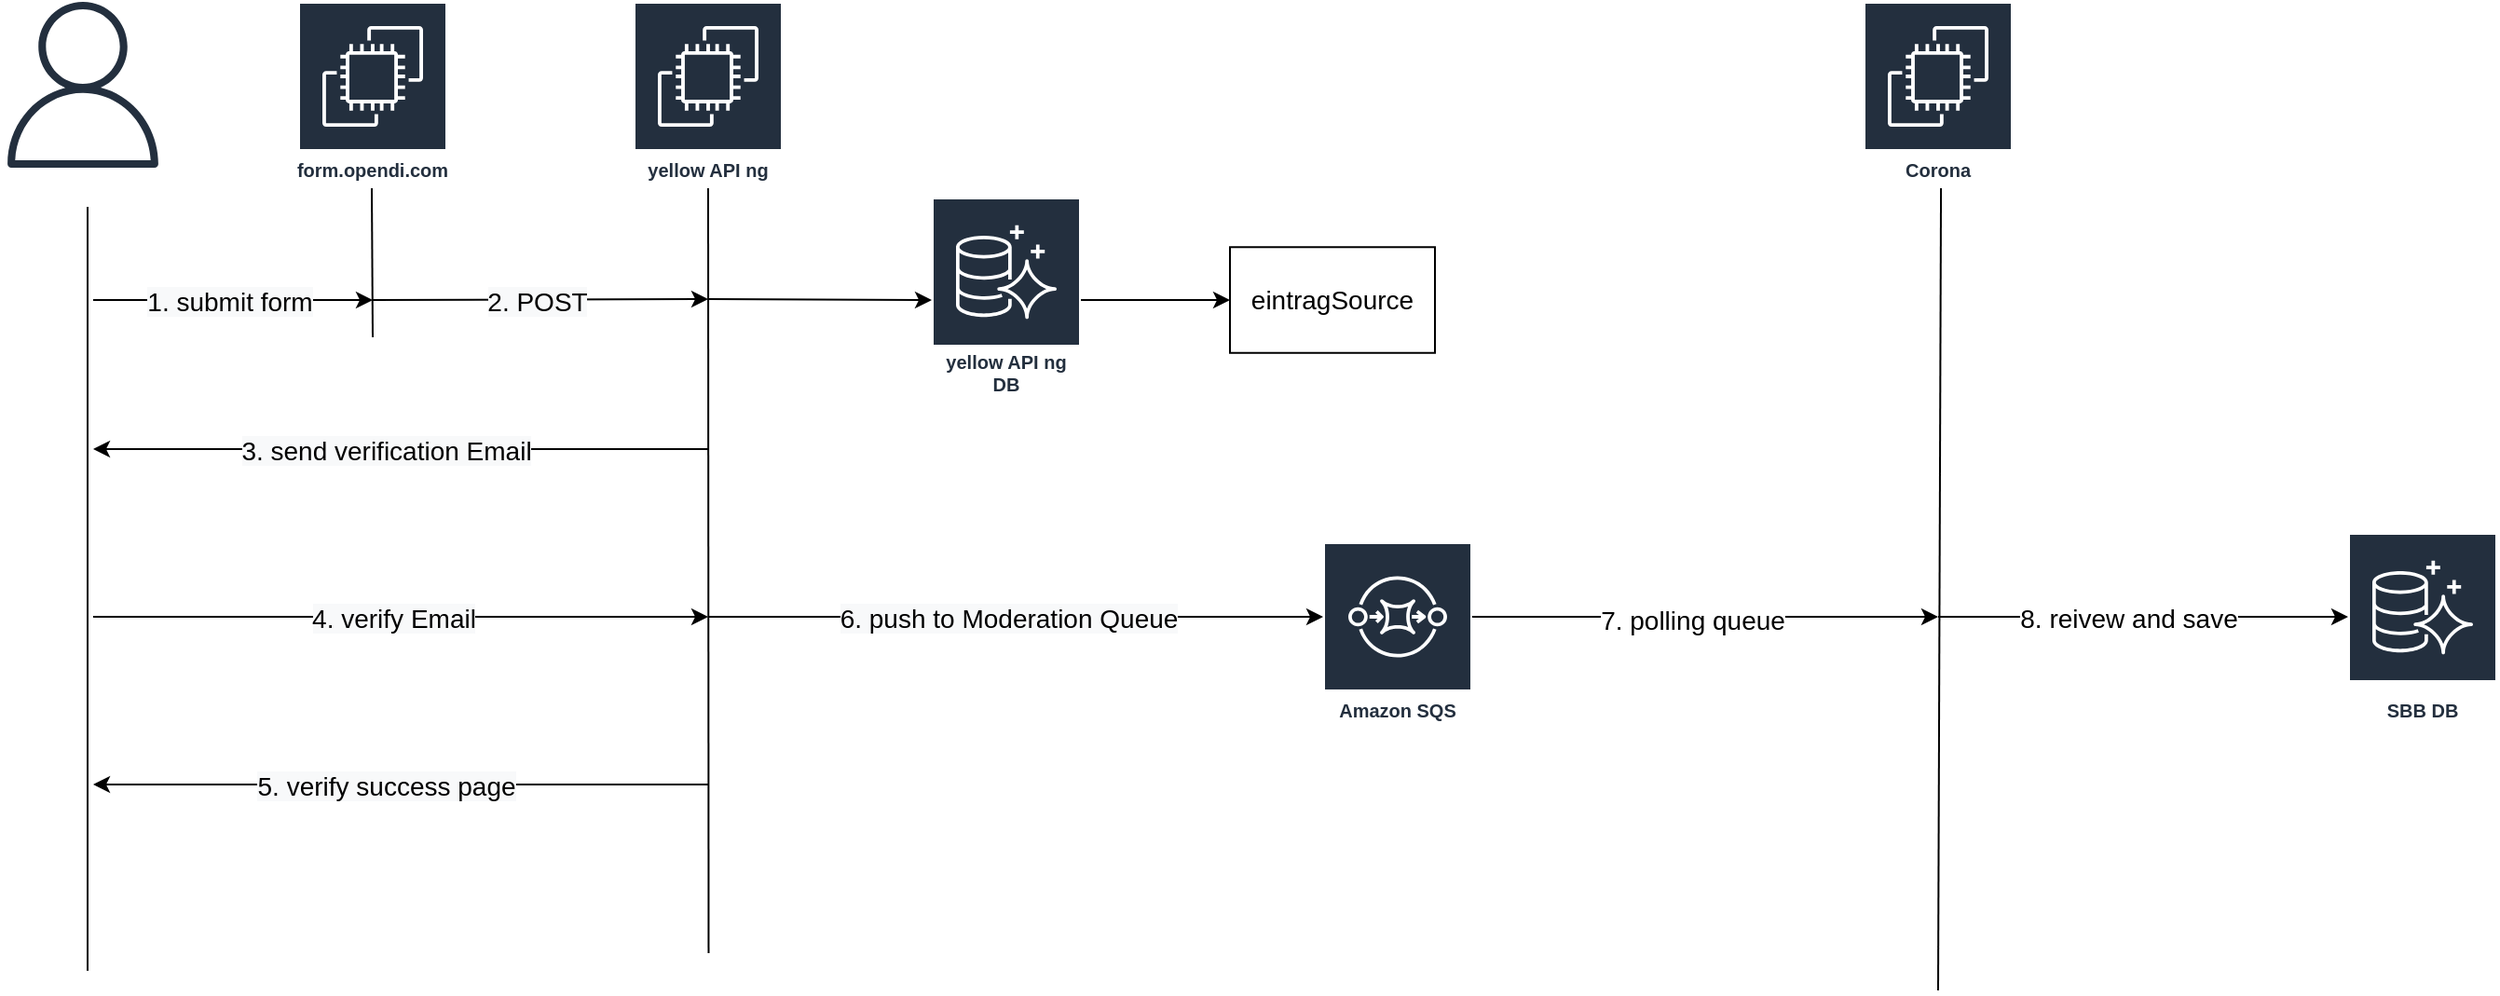 <mxfile version="14.2.7" type="github" pages="3">
  <diagram id="yYB73NOs23XYgVoK8Tbj" name="create listing">
    <mxGraphModel dx="1426" dy="733" grid="1" gridSize="10" guides="1" tooltips="1" connect="1" arrows="1" fold="1" page="1" pageScale="1" pageWidth="827" pageHeight="1169" math="0" shadow="0">
      <root>
        <mxCell id="0" />
        <mxCell id="1" parent="0" />
        <mxCell id="29iy6eKjMOHJ7e9zuqEV-38" value="eintragSource" style="rounded=0;whiteSpace=wrap;html=1;fontSize=14;" vertex="1" parent="1">
          <mxGeometry x="760" y="251.63" width="110" height="56.75" as="geometry" />
        </mxCell>
        <mxCell id="29iy6eKjMOHJ7e9zuqEV-58" value="Amazon SQS" style="outlineConnect=0;fontColor=#232F3E;gradientColor=none;strokeColor=#ffffff;fillColor=#232F3E;dashed=0;verticalLabelPosition=middle;verticalAlign=bottom;align=center;html=1;whiteSpace=wrap;fontSize=10;fontStyle=1;spacing=3;shape=mxgraph.aws4.productIcon;prIcon=mxgraph.aws4.sqs;" vertex="1" parent="1">
          <mxGeometry x="810" y="410" width="80" height="100" as="geometry" />
        </mxCell>
        <mxCell id="29iy6eKjMOHJ7e9zuqEV-68" value="" style="endArrow=none;html=1;fontSize=14;" edge="1" parent="1">
          <mxGeometry width="50" height="50" relative="1" as="geometry">
            <mxPoint x="147" y="640" as="sourcePoint" />
            <mxPoint x="147" y="230" as="targetPoint" />
          </mxGeometry>
        </mxCell>
        <mxCell id="29iy6eKjMOHJ7e9zuqEV-69" value="" style="endArrow=none;html=1;fontSize=14;" edge="1" parent="1">
          <mxGeometry width="50" height="50" relative="1" as="geometry">
            <mxPoint x="480.24" y="630.52" as="sourcePoint" />
            <mxPoint x="480" y="220" as="targetPoint" />
          </mxGeometry>
        </mxCell>
        <mxCell id="29iy6eKjMOHJ7e9zuqEV-70" value="" style="endArrow=classic;html=1;fontSize=14;" edge="1" parent="1">
          <mxGeometry width="50" height="50" relative="1" as="geometry">
            <mxPoint x="150" y="280" as="sourcePoint" />
            <mxPoint x="300" y="280" as="targetPoint" />
          </mxGeometry>
        </mxCell>
        <mxCell id="29iy6eKjMOHJ7e9zuqEV-71" value="&lt;span style=&quot;background-color: rgb(248 , 249 , 250)&quot;&gt;1. submit form&lt;/span&gt;" style="edgeLabel;html=1;align=center;verticalAlign=middle;resizable=0;points=[];fontSize=14;" vertex="1" connectable="0" parent="29iy6eKjMOHJ7e9zuqEV-70">
          <mxGeometry x="-0.025" y="-1" relative="1" as="geometry">
            <mxPoint as="offset" />
          </mxGeometry>
        </mxCell>
        <mxCell id="29iy6eKjMOHJ7e9zuqEV-72" value="" style="endArrow=classic;html=1;fontSize=14;" edge="1" parent="1">
          <mxGeometry width="50" height="50" relative="1" as="geometry">
            <mxPoint x="480" y="360" as="sourcePoint" />
            <mxPoint x="150" y="360" as="targetPoint" />
          </mxGeometry>
        </mxCell>
        <mxCell id="29iy6eKjMOHJ7e9zuqEV-73" value="&lt;span style=&quot;background-color: rgb(248 , 249 , 250)&quot;&gt;3. send verification Email&lt;/span&gt;" style="edgeLabel;html=1;align=center;verticalAlign=middle;resizable=0;points=[];fontSize=14;" vertex="1" connectable="0" parent="29iy6eKjMOHJ7e9zuqEV-72">
          <mxGeometry x="0.047" y="1" relative="1" as="geometry">
            <mxPoint as="offset" />
          </mxGeometry>
        </mxCell>
        <mxCell id="29iy6eKjMOHJ7e9zuqEV-75" value="" style="endArrow=classic;html=1;fontSize=14;" edge="1" parent="1">
          <mxGeometry width="50" height="50" relative="1" as="geometry">
            <mxPoint x="480" y="279.5" as="sourcePoint" />
            <mxPoint x="600" y="280" as="targetPoint" />
          </mxGeometry>
        </mxCell>
        <mxCell id="29iy6eKjMOHJ7e9zuqEV-77" value="" style="endArrow=classic;html=1;fontSize=14;" edge="1" parent="1">
          <mxGeometry width="50" height="50" relative="1" as="geometry">
            <mxPoint x="150" y="450" as="sourcePoint" />
            <mxPoint x="480" y="450" as="targetPoint" />
          </mxGeometry>
        </mxCell>
        <mxCell id="29iy6eKjMOHJ7e9zuqEV-78" value="&lt;span style=&quot;background-color: rgb(248 , 249 , 250)&quot;&gt;4. verify Email&lt;/span&gt;" style="edgeLabel;html=1;align=center;verticalAlign=middle;resizable=0;points=[];fontSize=14;" vertex="1" connectable="0" parent="29iy6eKjMOHJ7e9zuqEV-77">
          <mxGeometry x="-0.025" y="-1" relative="1" as="geometry">
            <mxPoint as="offset" />
          </mxGeometry>
        </mxCell>
        <mxCell id="29iy6eKjMOHJ7e9zuqEV-83" value="" style="endArrow=none;html=1;fontSize=14;" edge="1" parent="1">
          <mxGeometry width="50" height="50" relative="1" as="geometry">
            <mxPoint x="1140" y="650.52" as="sourcePoint" />
            <mxPoint x="1141.536" y="219.999" as="targetPoint" />
          </mxGeometry>
        </mxCell>
        <mxCell id="29iy6eKjMOHJ7e9zuqEV-84" value="" style="endArrow=classic;html=1;fontSize=14;" edge="1" parent="1">
          <mxGeometry width="50" height="50" relative="1" as="geometry">
            <mxPoint x="890" y="450" as="sourcePoint" />
            <mxPoint x="1140" y="450" as="targetPoint" />
            <Array as="points" />
          </mxGeometry>
        </mxCell>
        <mxCell id="29iy6eKjMOHJ7e9zuqEV-85" value="7. polling queue" style="edgeLabel;html=1;align=center;verticalAlign=middle;resizable=0;points=[];fontSize=14;" vertex="1" connectable="0" parent="29iy6eKjMOHJ7e9zuqEV-84">
          <mxGeometry x="-0.061" y="-2" relative="1" as="geometry">
            <mxPoint as="offset" />
          </mxGeometry>
        </mxCell>
        <mxCell id="29iy6eKjMOHJ7e9zuqEV-86" value="" style="endArrow=classic;html=1;fontSize=14;entryX=0;entryY=0.5;entryDx=0;entryDy=0;" edge="1" parent="1">
          <mxGeometry width="50" height="50" relative="1" as="geometry">
            <mxPoint x="1140" y="450" as="sourcePoint" />
            <mxPoint x="1360" y="450" as="targetPoint" />
          </mxGeometry>
        </mxCell>
        <mxCell id="29iy6eKjMOHJ7e9zuqEV-87" value="8. reivew and save" style="edgeLabel;html=1;align=center;verticalAlign=middle;resizable=0;points=[];fontSize=14;" vertex="1" connectable="0" parent="29iy6eKjMOHJ7e9zuqEV-86">
          <mxGeometry x="-0.073" y="-1" relative="1" as="geometry">
            <mxPoint as="offset" />
          </mxGeometry>
        </mxCell>
        <mxCell id="29iy6eKjMOHJ7e9zuqEV-89" value="yellow API ng" style="outlineConnect=0;fontColor=#232F3E;gradientColor=none;strokeColor=#ffffff;fillColor=#232F3E;dashed=0;verticalLabelPosition=middle;verticalAlign=bottom;align=center;html=1;whiteSpace=wrap;fontSize=10;fontStyle=1;spacing=3;shape=mxgraph.aws4.productIcon;prIcon=mxgraph.aws4.ec2;" vertex="1" parent="1">
          <mxGeometry x="440" y="120" width="80" height="100" as="geometry" />
        </mxCell>
        <mxCell id="29iy6eKjMOHJ7e9zuqEV-90" value="Corona" style="outlineConnect=0;fontColor=#232F3E;gradientColor=none;strokeColor=#ffffff;fillColor=#232F3E;dashed=0;verticalLabelPosition=middle;verticalAlign=bottom;align=center;html=1;whiteSpace=wrap;fontSize=10;fontStyle=1;spacing=3;shape=mxgraph.aws4.productIcon;prIcon=mxgraph.aws4.ec2;" vertex="1" parent="1">
          <mxGeometry x="1100" y="120" width="80" height="100" as="geometry" />
        </mxCell>
        <mxCell id="29iy6eKjMOHJ7e9zuqEV-95" style="edgeStyle=orthogonalEdgeStyle;rounded=0;orthogonalLoop=1;jettySize=auto;html=1;fontSize=14;" edge="1" parent="1" source="29iy6eKjMOHJ7e9zuqEV-91">
          <mxGeometry relative="1" as="geometry">
            <mxPoint x="760" y="280" as="targetPoint" />
          </mxGeometry>
        </mxCell>
        <mxCell id="29iy6eKjMOHJ7e9zuqEV-91" value="yellow API ng&lt;br&gt;DB" style="outlineConnect=0;fontColor=#232F3E;gradientColor=none;strokeColor=#ffffff;fillColor=#232F3E;dashed=0;verticalLabelPosition=middle;verticalAlign=bottom;align=center;html=1;whiteSpace=wrap;fontSize=10;fontStyle=1;spacing=3;shape=mxgraph.aws4.productIcon;prIcon=mxgraph.aws4.aurora;" vertex="1" parent="1">
          <mxGeometry x="600" y="225" width="80" height="110" as="geometry" />
        </mxCell>
        <mxCell id="29iy6eKjMOHJ7e9zuqEV-92" value="SBB DB&lt;br&gt;" style="outlineConnect=0;fontColor=#232F3E;gradientColor=none;strokeColor=#ffffff;fillColor=#232F3E;dashed=0;verticalLabelPosition=middle;verticalAlign=bottom;align=center;html=1;whiteSpace=wrap;fontSize=10;fontStyle=1;spacing=3;shape=mxgraph.aws4.productIcon;prIcon=mxgraph.aws4.aurora;" vertex="1" parent="1">
          <mxGeometry x="1360" y="405" width="80" height="105" as="geometry" />
        </mxCell>
        <mxCell id="29iy6eKjMOHJ7e9zuqEV-97" value="" style="outlineConnect=0;fontColor=#232F3E;gradientColor=none;fillColor=#232F3E;strokeColor=none;dashed=0;verticalLabelPosition=bottom;verticalAlign=top;align=center;html=1;fontSize=12;fontStyle=0;aspect=fixed;pointerEvents=1;shape=mxgraph.aws4.user;" vertex="1" parent="1">
          <mxGeometry x="100" y="120" width="89" height="89" as="geometry" />
        </mxCell>
        <mxCell id="29iy6eKjMOHJ7e9zuqEV-99" value="" style="endArrow=classic;html=1;fontSize=14;" edge="1" parent="1">
          <mxGeometry width="50" height="50" relative="1" as="geometry">
            <mxPoint x="480" y="450" as="sourcePoint" />
            <mxPoint x="810" y="450" as="targetPoint" />
          </mxGeometry>
        </mxCell>
        <mxCell id="29iy6eKjMOHJ7e9zuqEV-100" value="&lt;span style=&quot;background-color: rgb(248 , 249 , 250)&quot;&gt;6. push to Moderation Queue&lt;/span&gt;" style="edgeLabel;html=1;align=center;verticalAlign=middle;resizable=0;points=[];fontSize=14;" vertex="1" connectable="0" parent="29iy6eKjMOHJ7e9zuqEV-99">
          <mxGeometry x="-0.025" y="-1" relative="1" as="geometry">
            <mxPoint as="offset" />
          </mxGeometry>
        </mxCell>
        <mxCell id="6OBVP7bG5WuFg9oPpn8a-1" value="form.opendi.com" style="outlineConnect=0;fontColor=#232F3E;gradientColor=none;strokeColor=#ffffff;fillColor=#232F3E;dashed=0;verticalLabelPosition=middle;verticalAlign=bottom;align=center;html=1;whiteSpace=wrap;fontSize=10;fontStyle=1;spacing=3;shape=mxgraph.aws4.productIcon;prIcon=mxgraph.aws4.ec2;" vertex="1" parent="1">
          <mxGeometry x="260" y="120" width="80" height="100" as="geometry" />
        </mxCell>
        <mxCell id="6OBVP7bG5WuFg9oPpn8a-2" value="" style="endArrow=none;html=1;fontSize=14;" edge="1" parent="1">
          <mxGeometry width="50" height="50" relative="1" as="geometry">
            <mxPoint x="300" y="300" as="sourcePoint" />
            <mxPoint x="299.5" y="220" as="targetPoint" />
          </mxGeometry>
        </mxCell>
        <mxCell id="6OBVP7bG5WuFg9oPpn8a-3" value="" style="endArrow=classic;html=1;fontSize=14;" edge="1" parent="1">
          <mxGeometry width="50" height="50" relative="1" as="geometry">
            <mxPoint x="300" y="280" as="sourcePoint" />
            <mxPoint x="480" y="279.5" as="targetPoint" />
          </mxGeometry>
        </mxCell>
        <mxCell id="6OBVP7bG5WuFg9oPpn8a-4" value="&lt;span style=&quot;background-color: rgb(248 , 249 , 250)&quot;&gt;2. POST&lt;/span&gt;" style="edgeLabel;html=1;align=center;verticalAlign=middle;resizable=0;points=[];fontSize=14;" vertex="1" connectable="0" parent="6OBVP7bG5WuFg9oPpn8a-3">
          <mxGeometry x="-0.025" y="-1" relative="1" as="geometry">
            <mxPoint as="offset" />
          </mxGeometry>
        </mxCell>
        <mxCell id="jyJPDlNUBN5IfFk0OdBz-1" value="" style="endArrow=classic;html=1;fontSize=14;" edge="1" parent="1">
          <mxGeometry width="50" height="50" relative="1" as="geometry">
            <mxPoint x="480" y="540" as="sourcePoint" />
            <mxPoint x="150" y="540" as="targetPoint" />
          </mxGeometry>
        </mxCell>
        <mxCell id="jyJPDlNUBN5IfFk0OdBz-2" value="&lt;span style=&quot;background-color: rgb(248 , 249 , 250)&quot;&gt;5. verify success page&lt;/span&gt;" style="edgeLabel;html=1;align=center;verticalAlign=middle;resizable=0;points=[];fontSize=14;" vertex="1" connectable="0" parent="jyJPDlNUBN5IfFk0OdBz-1">
          <mxGeometry x="0.047" y="1" relative="1" as="geometry">
            <mxPoint as="offset" />
          </mxGeometry>
        </mxCell>
      </root>
    </mxGraphModel>
  </diagram>
  <diagram id="XCCkUKaKYrXGj7cL13US" name="update listing">
    <mxGraphModel dx="1426" dy="733" grid="1" gridSize="10" guides="1" tooltips="1" connect="1" arrows="1" fold="1" page="1" pageScale="1" pageWidth="1169" pageHeight="827" math="0" shadow="0">
      <root>
        <mxCell id="cihRIHrK0_mQT5GuLF_U-0" />
        <mxCell id="cihRIHrK0_mQT5GuLF_U-1" parent="cihRIHrK0_mQT5GuLF_U-0" />
        <mxCell id="F1PyZS6dUZNqGC6SLh-R-0" value="eintragSource" style="rounded=0;whiteSpace=wrap;html=1;fontSize=14;" vertex="1" parent="cihRIHrK0_mQT5GuLF_U-1">
          <mxGeometry x="760" y="209" width="110" height="56.75" as="geometry" />
        </mxCell>
        <mxCell id="F1PyZS6dUZNqGC6SLh-R-1" value="Amazon SQS" style="outlineConnect=0;fontColor=#232F3E;gradientColor=none;strokeColor=#ffffff;fillColor=#232F3E;dashed=0;verticalLabelPosition=middle;verticalAlign=bottom;align=center;html=1;whiteSpace=wrap;fontSize=10;fontStyle=1;spacing=3;shape=mxgraph.aws4.productIcon;prIcon=mxgraph.aws4.sqs;" vertex="1" parent="cihRIHrK0_mQT5GuLF_U-1">
          <mxGeometry x="810" y="410" width="80" height="100" as="geometry" />
        </mxCell>
        <mxCell id="F1PyZS6dUZNqGC6SLh-R-2" value="" style="endArrow=none;html=1;fontSize=14;" edge="1" parent="cihRIHrK0_mQT5GuLF_U-1">
          <mxGeometry width="50" height="50" relative="1" as="geometry">
            <mxPoint x="147" y="640" as="sourcePoint" />
            <mxPoint x="147" y="230" as="targetPoint" />
          </mxGeometry>
        </mxCell>
        <mxCell id="F1PyZS6dUZNqGC6SLh-R-3" value="" style="endArrow=none;html=1;fontSize=14;" edge="1" parent="cihRIHrK0_mQT5GuLF_U-1">
          <mxGeometry width="50" height="50" relative="1" as="geometry">
            <mxPoint x="480.24" y="630.52" as="sourcePoint" />
            <mxPoint x="480" y="220" as="targetPoint" />
          </mxGeometry>
        </mxCell>
        <mxCell id="F1PyZS6dUZNqGC6SLh-R-4" value="" style="endArrow=classic;html=1;fontSize=14;" edge="1" parent="cihRIHrK0_mQT5GuLF_U-1">
          <mxGeometry width="50" height="50" relative="1" as="geometry">
            <mxPoint x="150" y="280" as="sourcePoint" />
            <mxPoint x="300" y="280" as="targetPoint" />
          </mxGeometry>
        </mxCell>
        <mxCell id="F1PyZS6dUZNqGC6SLh-R-5" value="&lt;span style=&quot;background-color: rgb(248 , 249 , 250)&quot;&gt;1. submit form&lt;/span&gt;" style="edgeLabel;html=1;align=center;verticalAlign=middle;resizable=0;points=[];fontSize=14;" vertex="1" connectable="0" parent="F1PyZS6dUZNqGC6SLh-R-4">
          <mxGeometry x="-0.025" y="-1" relative="1" as="geometry">
            <mxPoint as="offset" />
          </mxGeometry>
        </mxCell>
        <mxCell id="F1PyZS6dUZNqGC6SLh-R-6" value="" style="endArrow=classic;html=1;fontSize=14;" edge="1" parent="cihRIHrK0_mQT5GuLF_U-1">
          <mxGeometry width="50" height="50" relative="1" as="geometry">
            <mxPoint x="480" y="360" as="sourcePoint" />
            <mxPoint x="150" y="360" as="targetPoint" />
          </mxGeometry>
        </mxCell>
        <mxCell id="F1PyZS6dUZNqGC6SLh-R-7" value="&lt;span style=&quot;background-color: rgb(248 , 249 , 250)&quot;&gt;3. send verification Email&lt;/span&gt;" style="edgeLabel;html=1;align=center;verticalAlign=middle;resizable=0;points=[];fontSize=14;" vertex="1" connectable="0" parent="F1PyZS6dUZNqGC6SLh-R-6">
          <mxGeometry x="0.047" y="1" relative="1" as="geometry">
            <mxPoint as="offset" />
          </mxGeometry>
        </mxCell>
        <mxCell id="F1PyZS6dUZNqGC6SLh-R-8" value="" style="endArrow=classic;html=1;fontSize=14;" edge="1" parent="cihRIHrK0_mQT5GuLF_U-1">
          <mxGeometry width="50" height="50" relative="1" as="geometry">
            <mxPoint x="480" y="279.5" as="sourcePoint" />
            <mxPoint x="600" y="280" as="targetPoint" />
          </mxGeometry>
        </mxCell>
        <mxCell id="F1PyZS6dUZNqGC6SLh-R-9" value="" style="endArrow=classic;html=1;fontSize=14;" edge="1" parent="cihRIHrK0_mQT5GuLF_U-1">
          <mxGeometry width="50" height="50" relative="1" as="geometry">
            <mxPoint x="150" y="450" as="sourcePoint" />
            <mxPoint x="480" y="450" as="targetPoint" />
          </mxGeometry>
        </mxCell>
        <mxCell id="F1PyZS6dUZNqGC6SLh-R-10" value="&lt;span style=&quot;background-color: rgb(248 , 249 , 250)&quot;&gt;4. verify Email&lt;/span&gt;" style="edgeLabel;html=1;align=center;verticalAlign=middle;resizable=0;points=[];fontSize=14;" vertex="1" connectable="0" parent="F1PyZS6dUZNqGC6SLh-R-9">
          <mxGeometry x="-0.025" y="-1" relative="1" as="geometry">
            <mxPoint as="offset" />
          </mxGeometry>
        </mxCell>
        <mxCell id="F1PyZS6dUZNqGC6SLh-R-11" value="" style="endArrow=none;html=1;fontSize=14;" edge="1" parent="cihRIHrK0_mQT5GuLF_U-1">
          <mxGeometry width="50" height="50" relative="1" as="geometry">
            <mxPoint x="1140" y="650.52" as="sourcePoint" />
            <mxPoint x="1141.536" y="219.999" as="targetPoint" />
          </mxGeometry>
        </mxCell>
        <mxCell id="F1PyZS6dUZNqGC6SLh-R-12" value="" style="endArrow=classic;html=1;fontSize=14;" edge="1" parent="cihRIHrK0_mQT5GuLF_U-1">
          <mxGeometry width="50" height="50" relative="1" as="geometry">
            <mxPoint x="890" y="450" as="sourcePoint" />
            <mxPoint x="1140" y="450" as="targetPoint" />
            <Array as="points" />
          </mxGeometry>
        </mxCell>
        <mxCell id="F1PyZS6dUZNqGC6SLh-R-13" value="7. polling queue" style="edgeLabel;html=1;align=center;verticalAlign=middle;resizable=0;points=[];fontSize=14;" vertex="1" connectable="0" parent="F1PyZS6dUZNqGC6SLh-R-12">
          <mxGeometry x="-0.061" y="-2" relative="1" as="geometry">
            <mxPoint as="offset" />
          </mxGeometry>
        </mxCell>
        <mxCell id="F1PyZS6dUZNqGC6SLh-R-14" value="" style="endArrow=classic;html=1;fontSize=14;entryX=0;entryY=0.5;entryDx=0;entryDy=0;" edge="1" parent="cihRIHrK0_mQT5GuLF_U-1">
          <mxGeometry width="50" height="50" relative="1" as="geometry">
            <mxPoint x="1140" y="450" as="sourcePoint" />
            <mxPoint x="1360" y="450" as="targetPoint" />
          </mxGeometry>
        </mxCell>
        <mxCell id="F1PyZS6dUZNqGC6SLh-R-15" value="8. reivew and save" style="edgeLabel;html=1;align=center;verticalAlign=middle;resizable=0;points=[];fontSize=14;" vertex="1" connectable="0" parent="F1PyZS6dUZNqGC6SLh-R-14">
          <mxGeometry x="-0.073" y="-1" relative="1" as="geometry">
            <mxPoint as="offset" />
          </mxGeometry>
        </mxCell>
        <mxCell id="F1PyZS6dUZNqGC6SLh-R-16" value="yellow API ng" style="outlineConnect=0;fontColor=#232F3E;gradientColor=none;strokeColor=#ffffff;fillColor=#232F3E;dashed=0;verticalLabelPosition=middle;verticalAlign=bottom;align=center;html=1;whiteSpace=wrap;fontSize=10;fontStyle=1;spacing=3;shape=mxgraph.aws4.productIcon;prIcon=mxgraph.aws4.ec2;" vertex="1" parent="cihRIHrK0_mQT5GuLF_U-1">
          <mxGeometry x="440" y="120" width="80" height="100" as="geometry" />
        </mxCell>
        <mxCell id="F1PyZS6dUZNqGC6SLh-R-17" value="Corona" style="outlineConnect=0;fontColor=#232F3E;gradientColor=none;strokeColor=#ffffff;fillColor=#232F3E;dashed=0;verticalLabelPosition=middle;verticalAlign=bottom;align=center;html=1;whiteSpace=wrap;fontSize=10;fontStyle=1;spacing=3;shape=mxgraph.aws4.productIcon;prIcon=mxgraph.aws4.ec2;" vertex="1" parent="cihRIHrK0_mQT5GuLF_U-1">
          <mxGeometry x="1100" y="120" width="80" height="100" as="geometry" />
        </mxCell>
        <mxCell id="F1PyZS6dUZNqGC6SLh-R-18" style="edgeStyle=orthogonalEdgeStyle;rounded=0;orthogonalLoop=1;jettySize=auto;html=1;fontSize=14;" edge="1" parent="cihRIHrK0_mQT5GuLF_U-1" source="F1PyZS6dUZNqGC6SLh-R-19">
          <mxGeometry relative="1" as="geometry">
            <mxPoint x="760" y="280" as="targetPoint" />
          </mxGeometry>
        </mxCell>
        <mxCell id="F1PyZS6dUZNqGC6SLh-R-19" value="yellow API ng&lt;br&gt;DB" style="outlineConnect=0;fontColor=#232F3E;gradientColor=none;strokeColor=#ffffff;fillColor=#232F3E;dashed=0;verticalLabelPosition=middle;verticalAlign=bottom;align=center;html=1;whiteSpace=wrap;fontSize=10;fontStyle=1;spacing=3;shape=mxgraph.aws4.productIcon;prIcon=mxgraph.aws4.aurora;" vertex="1" parent="cihRIHrK0_mQT5GuLF_U-1">
          <mxGeometry x="600" y="225" width="80" height="110" as="geometry" />
        </mxCell>
        <mxCell id="F1PyZS6dUZNqGC6SLh-R-20" value="SBB DB&lt;br&gt;" style="outlineConnect=0;fontColor=#232F3E;gradientColor=none;strokeColor=#ffffff;fillColor=#232F3E;dashed=0;verticalLabelPosition=middle;verticalAlign=bottom;align=center;html=1;whiteSpace=wrap;fontSize=10;fontStyle=1;spacing=3;shape=mxgraph.aws4.productIcon;prIcon=mxgraph.aws4.aurora;" vertex="1" parent="cihRIHrK0_mQT5GuLF_U-1">
          <mxGeometry x="1360" y="405" width="80" height="105" as="geometry" />
        </mxCell>
        <mxCell id="F1PyZS6dUZNqGC6SLh-R-21" value="" style="outlineConnect=0;fontColor=#232F3E;gradientColor=none;fillColor=#232F3E;strokeColor=none;dashed=0;verticalLabelPosition=bottom;verticalAlign=top;align=center;html=1;fontSize=12;fontStyle=0;aspect=fixed;pointerEvents=1;shape=mxgraph.aws4.user;" vertex="1" parent="cihRIHrK0_mQT5GuLF_U-1">
          <mxGeometry x="100" y="120" width="89" height="89" as="geometry" />
        </mxCell>
        <mxCell id="F1PyZS6dUZNqGC6SLh-R-22" value="" style="endArrow=classic;html=1;fontSize=14;" edge="1" parent="cihRIHrK0_mQT5GuLF_U-1">
          <mxGeometry width="50" height="50" relative="1" as="geometry">
            <mxPoint x="480" y="450" as="sourcePoint" />
            <mxPoint x="810" y="450" as="targetPoint" />
          </mxGeometry>
        </mxCell>
        <mxCell id="F1PyZS6dUZNqGC6SLh-R-23" value="&lt;span style=&quot;background-color: rgb(248 , 249 , 250)&quot;&gt;6. push to Moderation Queue&lt;/span&gt;" style="edgeLabel;html=1;align=center;verticalAlign=middle;resizable=0;points=[];fontSize=14;" vertex="1" connectable="0" parent="F1PyZS6dUZNqGC6SLh-R-22">
          <mxGeometry x="-0.025" y="-1" relative="1" as="geometry">
            <mxPoint as="offset" />
          </mxGeometry>
        </mxCell>
        <mxCell id="F1PyZS6dUZNqGC6SLh-R-24" value="form.opendi.com" style="outlineConnect=0;fontColor=#232F3E;gradientColor=none;strokeColor=#ffffff;fillColor=#232F3E;dashed=0;verticalLabelPosition=middle;verticalAlign=bottom;align=center;html=1;whiteSpace=wrap;fontSize=10;fontStyle=1;spacing=3;shape=mxgraph.aws4.productIcon;prIcon=mxgraph.aws4.ec2;" vertex="1" parent="cihRIHrK0_mQT5GuLF_U-1">
          <mxGeometry x="260" y="120" width="80" height="100" as="geometry" />
        </mxCell>
        <mxCell id="F1PyZS6dUZNqGC6SLh-R-25" value="" style="endArrow=none;html=1;fontSize=14;" edge="1" parent="cihRIHrK0_mQT5GuLF_U-1">
          <mxGeometry width="50" height="50" relative="1" as="geometry">
            <mxPoint x="300" y="300" as="sourcePoint" />
            <mxPoint x="299.5" y="220" as="targetPoint" />
          </mxGeometry>
        </mxCell>
        <mxCell id="F1PyZS6dUZNqGC6SLh-R-26" value="" style="endArrow=classic;html=1;fontSize=14;" edge="1" parent="cihRIHrK0_mQT5GuLF_U-1">
          <mxGeometry width="50" height="50" relative="1" as="geometry">
            <mxPoint x="300" y="280" as="sourcePoint" />
            <mxPoint x="480" y="279.5" as="targetPoint" />
          </mxGeometry>
        </mxCell>
        <mxCell id="F1PyZS6dUZNqGC6SLh-R-27" value="&lt;span style=&quot;background-color: rgb(248 , 249 , 250)&quot;&gt;2. PUT&lt;/span&gt;" style="edgeLabel;html=1;align=center;verticalAlign=middle;resizable=0;points=[];fontSize=14;" vertex="1" connectable="0" parent="F1PyZS6dUZNqGC6SLh-R-26">
          <mxGeometry x="-0.025" y="-1" relative="1" as="geometry">
            <mxPoint as="offset" />
          </mxGeometry>
        </mxCell>
        <mxCell id="F1PyZS6dUZNqGC6SLh-R-28" value="oeffnungszeiten" style="rounded=0;whiteSpace=wrap;html=1;fontSize=14;" vertex="1" parent="cihRIHrK0_mQT5GuLF_U-1">
          <mxGeometry x="760" y="290" width="110" height="56.75" as="geometry" />
        </mxCell>
        <mxCell id="CFDS7v8yIo447FF_dCwD-0" value="" style="endArrow=classic;html=1;fontSize=14;" edge="1" parent="cihRIHrK0_mQT5GuLF_U-1">
          <mxGeometry width="50" height="50" relative="1" as="geometry">
            <mxPoint x="480" y="540" as="sourcePoint" />
            <mxPoint x="150" y="540" as="targetPoint" />
          </mxGeometry>
        </mxCell>
        <mxCell id="CFDS7v8yIo447FF_dCwD-1" value="&lt;span style=&quot;background-color: rgb(248 , 249 , 250)&quot;&gt;5. verify success page&lt;/span&gt;" style="edgeLabel;html=1;align=center;verticalAlign=middle;resizable=0;points=[];fontSize=14;" vertex="1" connectable="0" parent="CFDS7v8yIo447FF_dCwD-0">
          <mxGeometry x="0.047" y="1" relative="1" as="geometry">
            <mxPoint as="offset" />
          </mxGeometry>
        </mxCell>
      </root>
    </mxGraphModel>
  </diagram>
  <diagram id="m__pCkoWrEYjWCTkNnYz" name="delete listing">
    <mxGraphModel dx="1426" dy="733" grid="1" gridSize="10" guides="1" tooltips="1" connect="1" arrows="1" fold="1" page="1" pageScale="1" pageWidth="1169" pageHeight="827" math="0" shadow="0">
      <root>
        <mxCell id="5Wzk69IY9DtJVw7MCx51-0" />
        <mxCell id="5Wzk69IY9DtJVw7MCx51-1" parent="5Wzk69IY9DtJVw7MCx51-0" />
      </root>
    </mxGraphModel>
  </diagram>
</mxfile>

